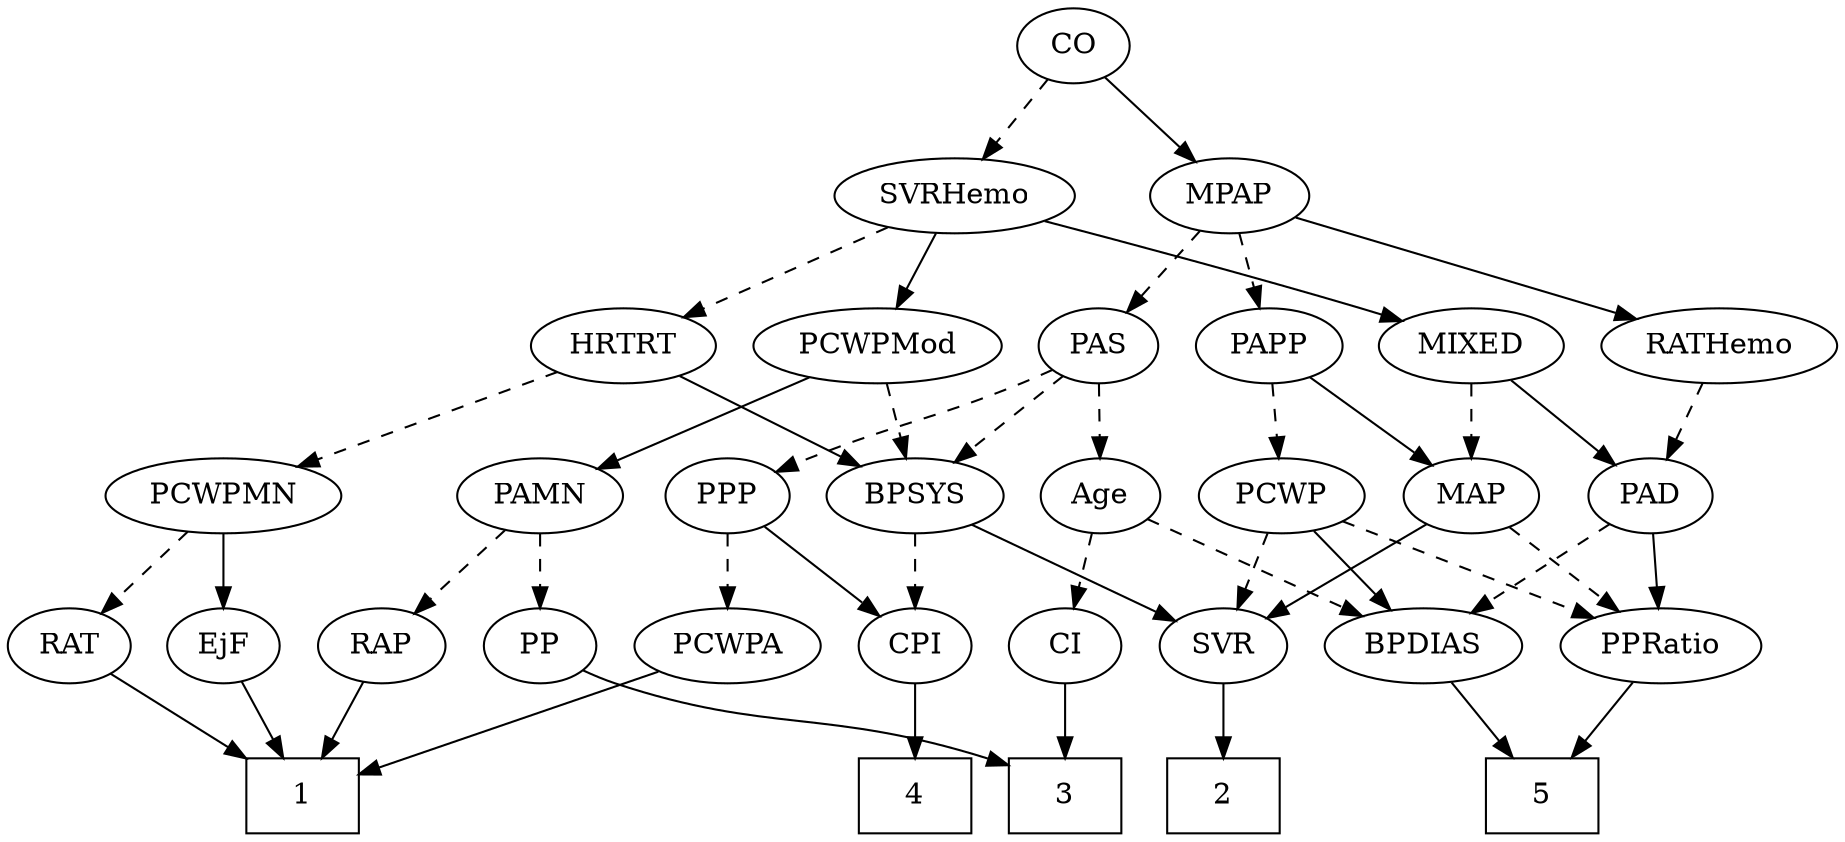 strict digraph {
	graph [bb="0,0,825.69,396"];
	node [label="\N"];
	1	[height=0.5,
		pos="136.3,18",
		shape=box,
		width=0.75];
	2	[height=0.5,
		pos="564.3,18",
		shape=box,
		width=0.75];
	3	[height=0.5,
		pos="491.3,18",
		shape=box,
		width=0.75];
	4	[height=0.5,
		pos="419.3,18",
		shape=box,
		width=0.75];
	5	[height=0.5,
		pos="702.3,18",
		shape=box,
		width=0.75];
	Age	[height=0.5,
		pos="502.3,162",
		width=0.75];
	BPDIAS	[height=0.5,
		pos="652.3,90",
		width=1.1735];
	Age -> BPDIAS	[pos="e,625,103.74 523.79,150.97 547.73,139.8 586.86,121.54 615.66,108.1",
		style=dashed];
	CI	[height=0.5,
		pos="491.3,90",
		width=0.75];
	Age -> CI	[pos="e,494.01,108.28 499.63,144.05 498.42,136.35 496.96,127.03 495.6,118.36",
		style=dashed];
	EjF	[height=0.5,
		pos="99.298,90",
		width=0.75];
	EjF -> 1	[pos="e,127.25,36.124 107.88,72.765 112.23,64.525 117.63,54.317 122.55,45.016",
		style=solid];
	RAP	[height=0.5,
		pos="172.3,90",
		width=0.77632];
	RAP -> 1	[pos="e,145.1,36.124 163.95,72.765 159.75,64.611 154.57,54.529 149.83,45.307",
		style=solid];
	MIXED	[height=0.5,
		pos="668.3,234",
		width=1.1193];
	PAD	[height=0.5,
		pos="749.3,162",
		width=0.79437];
	MIXED -> PAD	[pos="e,733.02,177.07 686.27,217.46 697.74,207.55 712.75,194.59 725.24,183.79",
		style=solid];
	MAP	[height=0.5,
		pos="668.3,162",
		width=0.84854];
	MIXED -> MAP	[pos="e,668.3,180.1 668.3,215.7 668.3,207.98 668.3,198.71 668.3,190.11",
		style=dashed];
	MPAP	[height=0.5,
		pos="560.3,306",
		width=0.97491];
	PAS	[height=0.5,
		pos="501.3,234",
		width=0.75];
	MPAP -> PAS	[pos="e,514.23,250.34 546.91,289.12 539.18,279.95 529.33,268.26 520.76,258.09",
		style=dashed];
	RATHemo	[height=0.5,
		pos="776.3,234",
		width=1.3721];
	MPAP -> RATHemo	[pos="e,740.46,246.62 589.43,295.56 625.75,283.79 688.24,263.54 730.88,249.72",
		style=solid];
	PAPP	[height=0.5,
		pos="578.3,234",
		width=0.88464];
	MPAP -> PAPP	[pos="e,573.86,252.28 564.65,288.05 566.66,280.26 569.09,270.82 571.33,262.08",
		style=dashed];
	BPSYS	[height=0.5,
		pos="419.3,162",
		width=1.0471];
	CPI	[height=0.5,
		pos="419.3,90",
		width=0.75];
	BPSYS -> CPI	[pos="e,419.3,108.1 419.3,143.7 419.3,135.98 419.3,126.71 419.3,118.11",
		style=dashed];
	SVR	[height=0.5,
		pos="564.3,90",
		width=0.77632];
	BPSYS -> SVR	[pos="e,542.28,101.63 444.89,148.65 469.51,136.76 506.77,118.77 533.12,106.05",
		style=solid];
	PAD -> BPDIAS	[pos="e,672.81,105.8 731.05,147.83 717.07,137.74 697.5,123.62 681.36,111.98",
		style=dashed];
	PPRatio	[height=0.5,
		pos="752.3,90",
		width=1.1013];
	PAD -> PPRatio	[pos="e,751.56,108.1 750.04,143.7 750.37,135.98 750.77,126.71 751.14,118.11",
		style=solid];
	CO	[height=0.5,
		pos="490.3,378",
		width=0.75];
	CO -> MPAP	[pos="e,544.84,322.46 504.8,362.5 514.3,353 526.91,340.38 537.71,329.58",
		style=solid];
	SVRHemo	[height=0.5,
		pos="439.3,306",
		width=1.3902];
	CO -> SVRHemo	[pos="e,451.66,323.96 478.98,361.46 472.71,352.87 464.78,341.97 457.65,332.19",
		style=dashed];
	PAS -> Age	[pos="e,502.05,180.1 501.54,215.7 501.65,207.98 501.79,198.71 501.91,190.11",
		style=dashed];
	PAS -> BPSYS	[pos="e,436.88,178.01 485.1,219.17 473.58,209.34 457.88,195.93 444.7,184.69",
		style=dashed];
	PPP	[height=0.5,
		pos="336.3,162",
		width=0.75];
	PAS -> PPP	[pos="e,357.5,173.32 480.09,222.68 475.26,220.41 470.13,218.07 465.3,216 424.57,198.53 413.03,197.47 372.3,180 370.49,179.22 368.63,178.41 \
366.77,177.57",
		style=dashed];
	PAMN	[height=0.5,
		pos="245.3,162",
		width=1.011];
	PAMN -> RAP	[pos="e,187.46,105.54 229.1,145.46 218.99,135.78 205.85,123.17 194.75,112.53",
		style=dashed];
	PP	[height=0.5,
		pos="245.3,90",
		width=0.75];
	PAMN -> PP	[pos="e,245.3,108.1 245.3,143.7 245.3,135.98 245.3,126.71 245.3,118.11",
		style=dashed];
	RATHemo -> PAD	[pos="e,755.77,179.79 769.76,216.05 766.68,208.06 762.93,198.33 759.48,189.4",
		style=dashed];
	CPI -> 4	[pos="e,419.3,36.104 419.3,71.697 419.3,63.983 419.3,54.712 419.3,46.112",
		style=solid];
	RAT	[height=0.5,
		pos="27.298,90",
		width=0.75827];
	RAT -> 1	[pos="e,109.77,36.034 46.284,76.807 61.38,67.112 82.915,53.282 101.14,41.581",
		style=solid];
	SVR -> 2	[pos="e,564.3,36.104 564.3,71.697 564.3,63.983 564.3,54.712 564.3,46.112",
		style=solid];
	PCWPMod	[height=0.5,
		pos="404.3,234",
		width=1.4443];
	PCWPMod -> BPSYS	[pos="e,415.63,180.1 408.01,215.7 409.66,207.98 411.64,198.71 413.49,190.11",
		style=dashed];
	PCWPMod -> PAMN	[pos="e,271.51,174.54 373.26,219.34 346.75,207.66 308.6,190.87 280.86,178.65",
		style=solid];
	PCWPA	[height=0.5,
		pos="332.3,90",
		width=1.1555];
	PCWPA -> 1	[pos="e,163.42,28.687 301.24,77.908 266.51,65.505 210.29,45.427 173.31,32.218",
		style=solid];
	PCWPMN	[height=0.5,
		pos="99.298,162",
		width=1.3902];
	PCWPMN -> EjF	[pos="e,99.298,108.1 99.298,143.7 99.298,135.98 99.298,126.71 99.298,118.11",
		style=solid];
	PCWPMN -> RAT	[pos="e,41.955,105.25 82.598,144.76 72.704,135.14 60.047,122.84 49.339,112.43",
		style=dashed];
	SVRHemo -> MIXED	[pos="e,637.79,245.84 477.73,294.26 514.29,283.9 570.75,267.56 619.3,252 622.2,251.07 625.2,250.09 628.21,249.08",
		style=solid];
	SVRHemo -> PCWPMod	[pos="e,412.69,251.79 430.83,288.05 426.74,279.89 421.75,269.91 417.21,260.82",
		style=solid];
	HRTRT	[height=0.5,
		pos="294.3,234",
		width=1.1013];
	SVRHemo -> HRTRT	[pos="e,320.45,247.62 410.65,291.17 387.38,279.94 354.45,264.04 329.56,252.02",
		style=dashed];
	BPDIAS -> 5	[pos="e,689.84,36.447 664.15,72.411 670.07,64.115 677.38,53.891 684,44.615",
		style=solid];
	MAP -> SVR	[pos="e,583.07,103.64 648.74,147.83 632.55,136.94 609.4,121.36 591.42,109.26",
		style=solid];
	MAP -> PPRatio	[pos="e,734.16,106.11 685.3,146.83 697.05,137.04 712.9,123.83 726.24,112.71",
		style=dashed];
	PP -> 3	[pos="e,464.06,32.682 265.89,78.252 270.85,75.955 276.18,73.709 281.3,72 353.27,47.942 378.43,59.997 454.52,35.816",
		style=solid];
	PPP -> CPI	[pos="e,403.22,104.56 352.7,147.17 364.94,136.85 381.85,122.58 395.57,111.01",
		style=solid];
	PPP -> PCWPA	[pos="e,333.27,108.1 335.31,143.7 334.87,135.98 334.34,126.71 333.85,118.11",
		style=dashed];
	PPRatio -> 5	[pos="e,714.53,36.124 740.7,72.765 734.69,64.354 727.22,53.89 720.47,44.436",
		style=solid];
	PCWP	[height=0.5,
		pos="583.3,162",
		width=0.97491];
	PCWP -> SVR	[pos="e,568.85,107.79 578.7,144.05 576.55,136.14 573.94,126.54 571.54,117.69",
		style=dashed];
	PCWP -> BPDIAS	[pos="e,636.55,106.98 598.61,145.46 607.68,136.26 619.35,124.42 629.49,114.13",
		style=solid];
	PCWP -> PPRatio	[pos="e,724.11,102.68 609.7,150.06 637.89,138.39 682.78,119.79 714.66,106.59",
		style=dashed];
	CI -> 3	[pos="e,491.3,36.104 491.3,71.697 491.3,63.983 491.3,54.712 491.3,46.112",
		style=solid];
	PAPP -> MAP	[pos="e,650.42,176.91 596.51,218.83 609.65,208.62 627.58,194.67 642.23,183.27",
		style=solid];
	PAPP -> PCWP	[pos="e,582.08,180.1 579.53,215.7 580.08,207.98 580.75,198.71 581.36,190.11",
		style=dashed];
	HRTRT -> BPSYS	[pos="e,395.69,176.22 318.4,219.5 337.89,208.59 365.52,193.12 386.94,181.12",
		style=solid];
	HRTRT -> PCWPMN	[pos="e,133.31,175.21 264.26,222.22 231.79,210.56 179.77,191.89 142.83,178.63",
		style=dashed];
}
